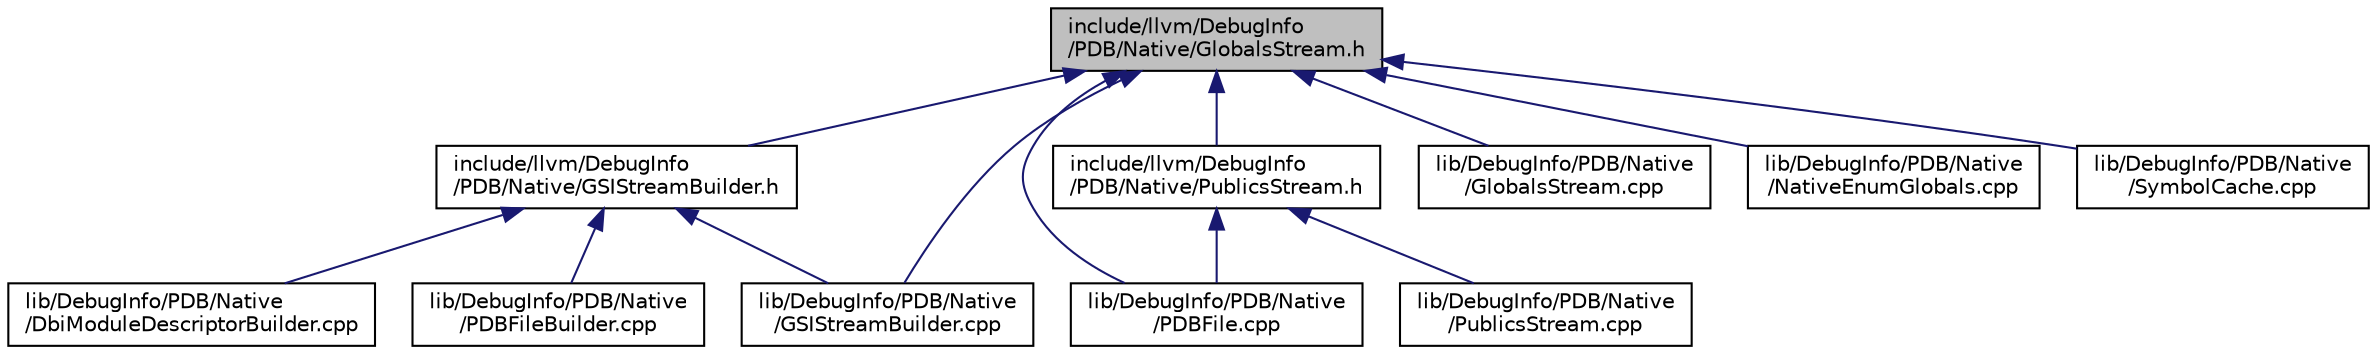 digraph "include/llvm/DebugInfo/PDB/Native/GlobalsStream.h"
{
 // LATEX_PDF_SIZE
  bgcolor="transparent";
  edge [fontname="Helvetica",fontsize="10",labelfontname="Helvetica",labelfontsize="10"];
  node [fontname="Helvetica",fontsize="10",shape="box"];
  Node1 [label="include/llvm/DebugInfo\l/PDB/Native/GlobalsStream.h",height=0.2,width=0.4,color="black", fillcolor="grey75", style="filled", fontcolor="black",tooltip=" "];
  Node1 -> Node2 [dir="back",color="midnightblue",fontsize="10",style="solid",fontname="Helvetica"];
  Node2 [label="include/llvm/DebugInfo\l/PDB/Native/GSIStreamBuilder.h",height=0.2,width=0.4,color="black",URL="$GSIStreamBuilder_8h.html",tooltip=" "];
  Node2 -> Node3 [dir="back",color="midnightblue",fontsize="10",style="solid",fontname="Helvetica"];
  Node3 [label="lib/DebugInfo/PDB/Native\l/DbiModuleDescriptorBuilder.cpp",height=0.2,width=0.4,color="black",URL="$DbiModuleDescriptorBuilder_8cpp.html",tooltip=" "];
  Node2 -> Node4 [dir="back",color="midnightblue",fontsize="10",style="solid",fontname="Helvetica"];
  Node4 [label="lib/DebugInfo/PDB/Native\l/GSIStreamBuilder.cpp",height=0.2,width=0.4,color="black",URL="$GSIStreamBuilder_8cpp.html",tooltip=" "];
  Node2 -> Node5 [dir="back",color="midnightblue",fontsize="10",style="solid",fontname="Helvetica"];
  Node5 [label="lib/DebugInfo/PDB/Native\l/PDBFileBuilder.cpp",height=0.2,width=0.4,color="black",URL="$PDBFileBuilder_8cpp.html",tooltip=" "];
  Node1 -> Node6 [dir="back",color="midnightblue",fontsize="10",style="solid",fontname="Helvetica"];
  Node6 [label="include/llvm/DebugInfo\l/PDB/Native/PublicsStream.h",height=0.2,width=0.4,color="black",URL="$PublicsStream_8h.html",tooltip=" "];
  Node6 -> Node7 [dir="back",color="midnightblue",fontsize="10",style="solid",fontname="Helvetica"];
  Node7 [label="lib/DebugInfo/PDB/Native\l/PDBFile.cpp",height=0.2,width=0.4,color="black",URL="$PDBFile_8cpp.html",tooltip=" "];
  Node6 -> Node8 [dir="back",color="midnightblue",fontsize="10",style="solid",fontname="Helvetica"];
  Node8 [label="lib/DebugInfo/PDB/Native\l/PublicsStream.cpp",height=0.2,width=0.4,color="black",URL="$PublicsStream_8cpp.html",tooltip=" "];
  Node1 -> Node4 [dir="back",color="midnightblue",fontsize="10",style="solid",fontname="Helvetica"];
  Node1 -> Node9 [dir="back",color="midnightblue",fontsize="10",style="solid",fontname="Helvetica"];
  Node9 [label="lib/DebugInfo/PDB/Native\l/GlobalsStream.cpp",height=0.2,width=0.4,color="black",URL="$GlobalsStream_8cpp.html",tooltip=" "];
  Node1 -> Node10 [dir="back",color="midnightblue",fontsize="10",style="solid",fontname="Helvetica"];
  Node10 [label="lib/DebugInfo/PDB/Native\l/NativeEnumGlobals.cpp",height=0.2,width=0.4,color="black",URL="$NativeEnumGlobals_8cpp.html",tooltip=" "];
  Node1 -> Node7 [dir="back",color="midnightblue",fontsize="10",style="solid",fontname="Helvetica"];
  Node1 -> Node11 [dir="back",color="midnightblue",fontsize="10",style="solid",fontname="Helvetica"];
  Node11 [label="lib/DebugInfo/PDB/Native\l/SymbolCache.cpp",height=0.2,width=0.4,color="black",URL="$SymbolCache_8cpp.html",tooltip=" "];
}
